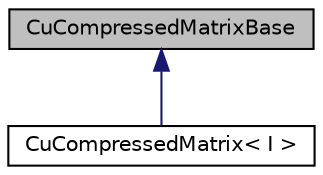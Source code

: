 digraph "CuCompressedMatrixBase"
{
  edge [fontname="Helvetica",fontsize="10",labelfontname="Helvetica",labelfontsize="10"];
  node [fontname="Helvetica",fontsize="10",shape=record];
  Node0 [label="CuCompressedMatrixBase",height=0.2,width=0.4,color="black", fillcolor="grey75", style="filled", fontcolor="black"];
  Node0 -> Node1 [dir="back",color="midnightblue",fontsize="10",style="solid",fontname="Helvetica"];
  Node1 [label="CuCompressedMatrix\< I \>",height=0.2,width=0.4,color="black", fillcolor="white", style="filled",URL="$classkaldi_1_1CuCompressedMatrix.html",tooltip="Class CuCompressedMatrix, templated on an integer type (expected to be one of: int8, uint8, int16, uint16), this provides a way to approximate a CuMatrix in a more memory-efficient format. "];
}
